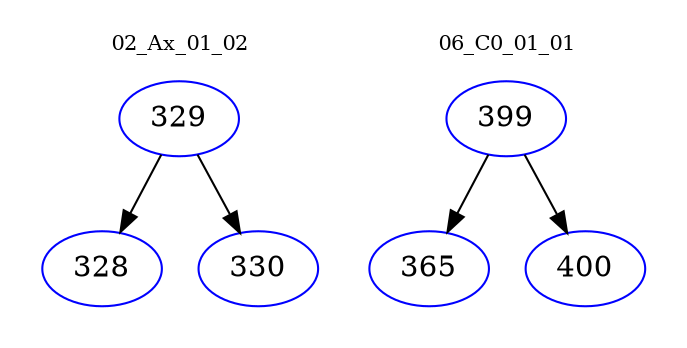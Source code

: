 digraph{
subgraph cluster_0 {
color = white
label = "02_Ax_01_02";
fontsize=10;
T0_329 [label="329", color="blue"]
T0_329 -> T0_328 [color="black"]
T0_328 [label="328", color="blue"]
T0_329 -> T0_330 [color="black"]
T0_330 [label="330", color="blue"]
}
subgraph cluster_1 {
color = white
label = "06_C0_01_01";
fontsize=10;
T1_399 [label="399", color="blue"]
T1_399 -> T1_365 [color="black"]
T1_365 [label="365", color="blue"]
T1_399 -> T1_400 [color="black"]
T1_400 [label="400", color="blue"]
}
}
